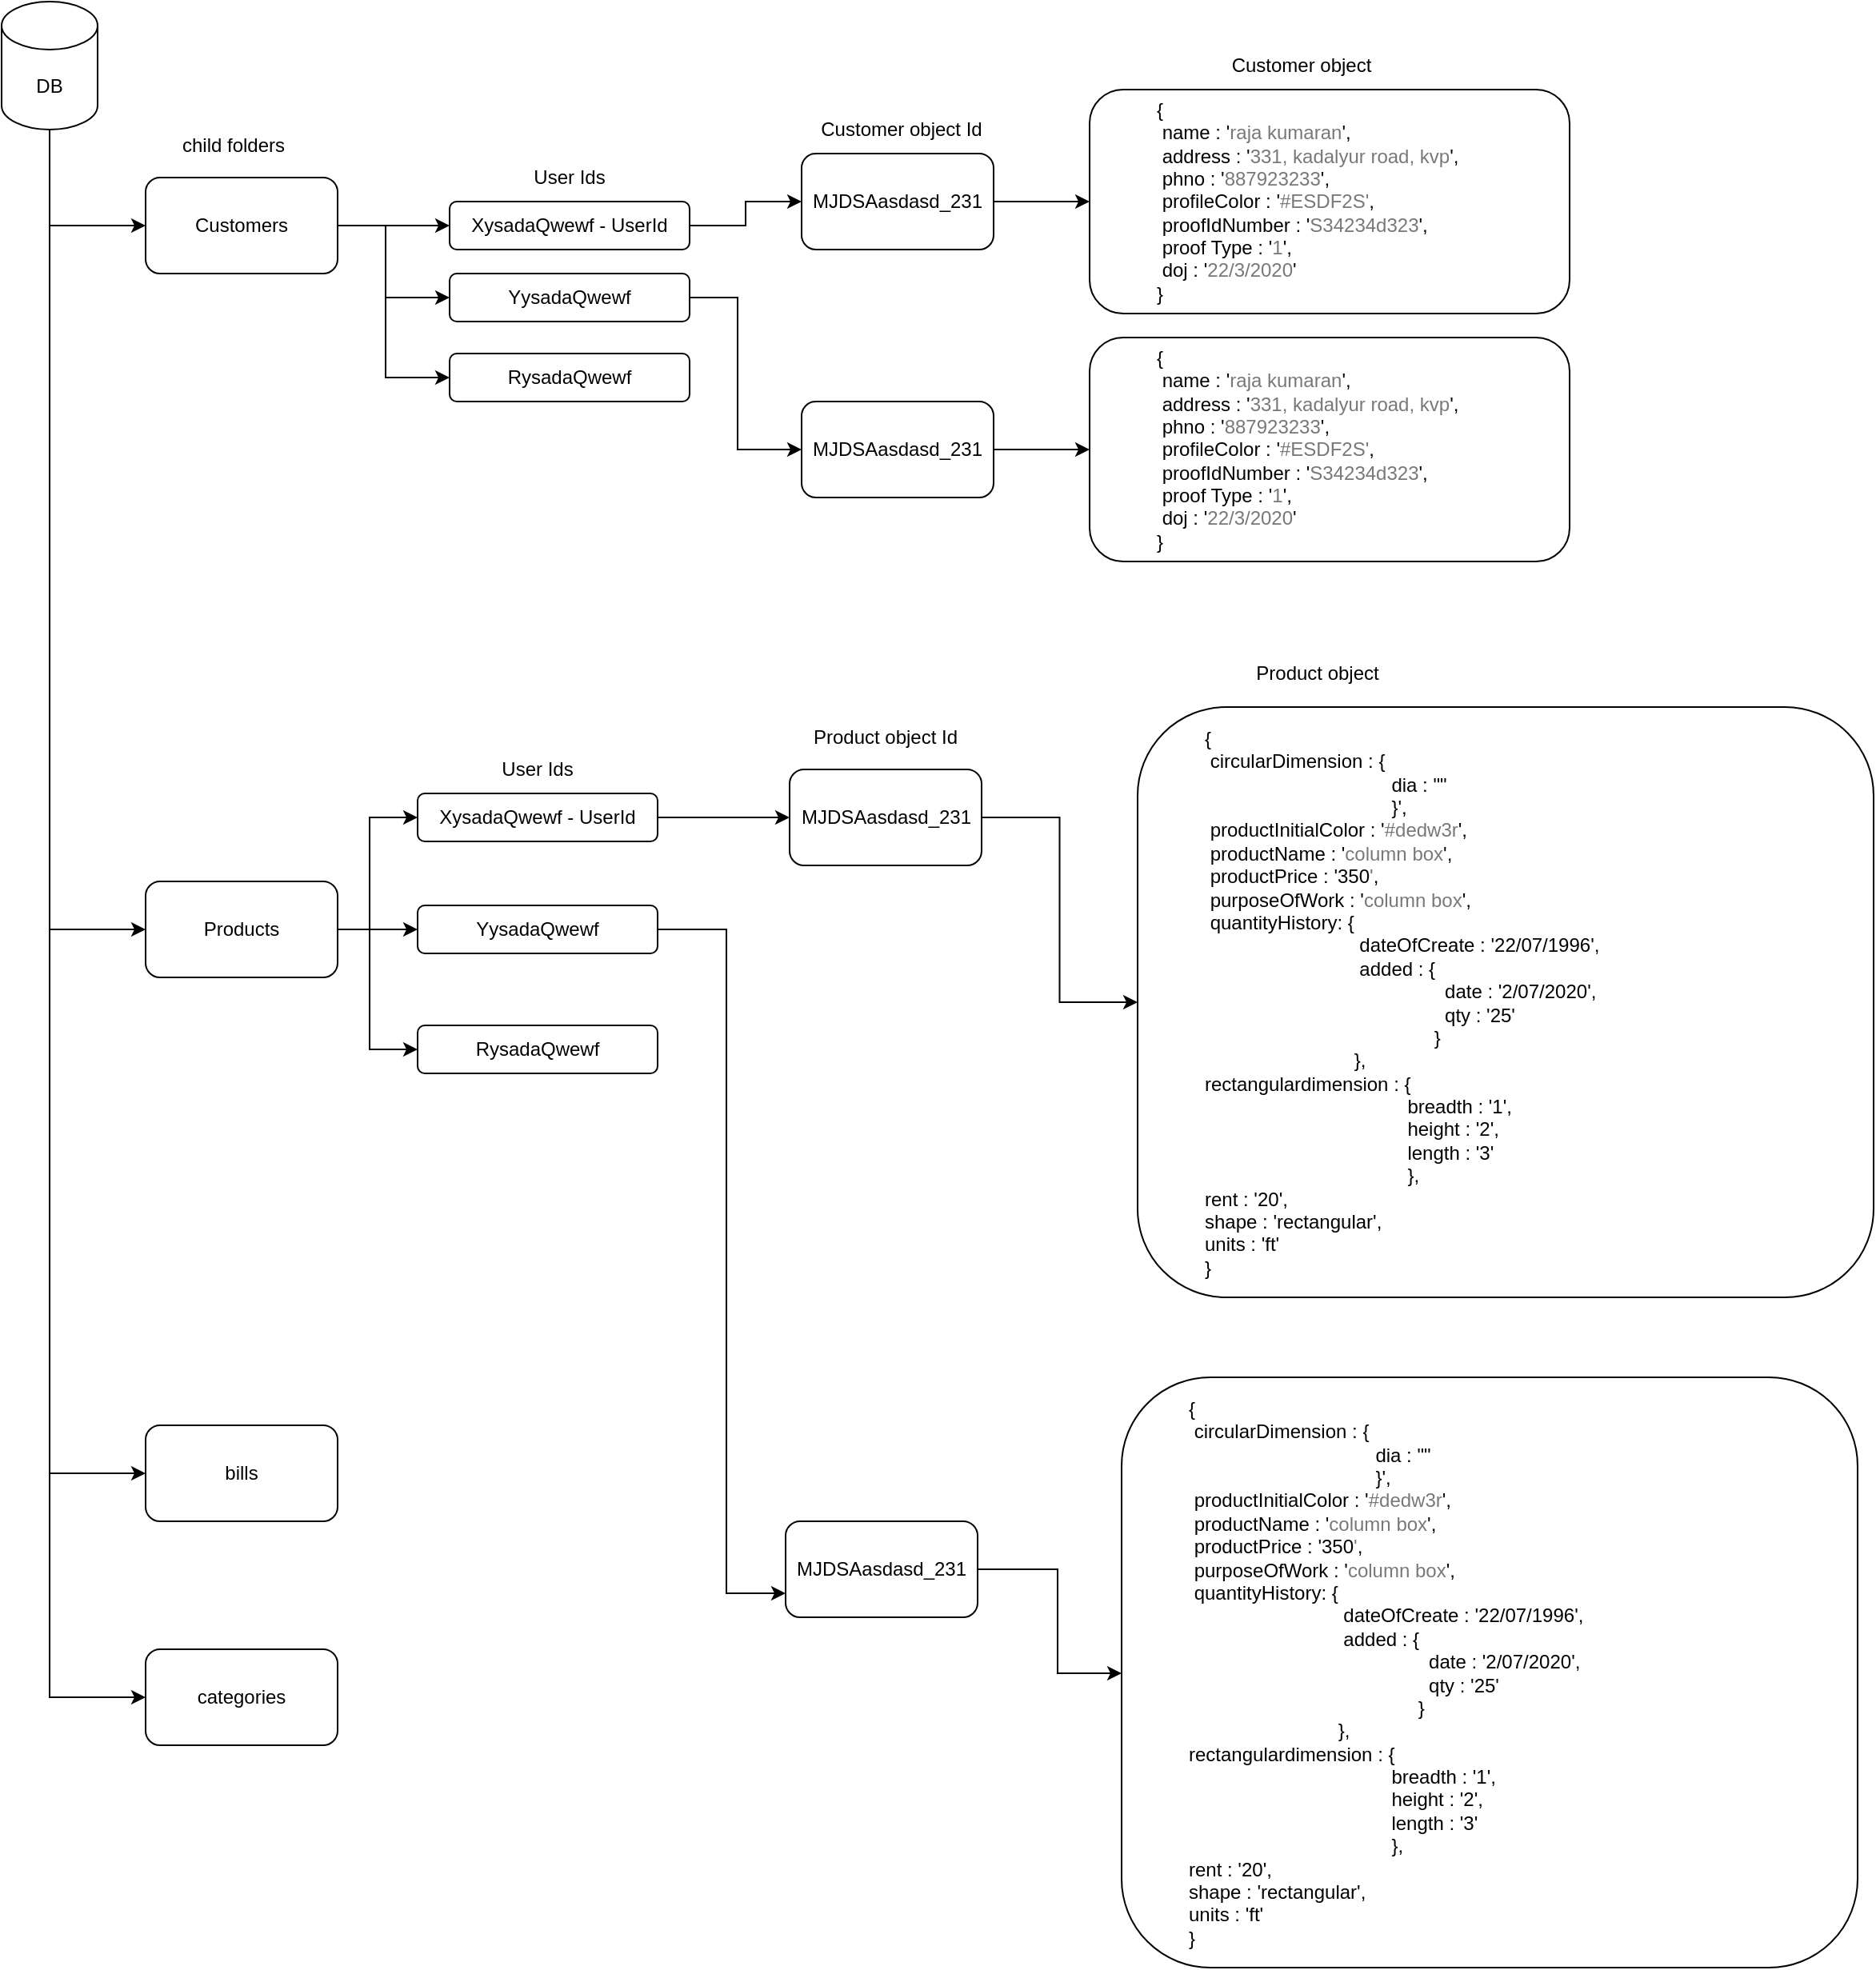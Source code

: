 <mxfile version="13.9.9" type="device"><diagram id="dSfEeVphUaD_iAKi5yl0" name="Page-1"><mxGraphModel dx="3153" dy="3206" grid="1" gridSize="10" guides="1" tooltips="1" connect="1" arrows="1" fold="1" page="1" pageScale="1" pageWidth="827" pageHeight="1169" math="0" shadow="0"><root><mxCell id="0"/><mxCell id="1" parent="0"/><mxCell id="OaT9bDaWTKu5Vjb501CE-1" style="edgeStyle=orthogonalEdgeStyle;rounded=0;orthogonalLoop=1;jettySize=auto;html=1;" edge="1" parent="1" target="OaT9bDaWTKu5Vjb501CE-14"><mxGeometry relative="1" as="geometry"><mxPoint x="100" y="70" as="sourcePoint"/><Array as="points"><mxPoint x="100" y="1050"/></Array></mxGeometry></mxCell><mxCell id="OaT9bDaWTKu5Vjb501CE-2" style="edgeStyle=orthogonalEdgeStyle;rounded=0;orthogonalLoop=1;jettySize=auto;html=1;" edge="1" parent="1" target="OaT9bDaWTKu5Vjb501CE-8"><mxGeometry relative="1" as="geometry"><mxPoint x="100" y="70" as="sourcePoint"/><Array as="points"><mxPoint x="100" y="130"/></Array></mxGeometry></mxCell><mxCell id="OaT9bDaWTKu5Vjb501CE-3" style="edgeStyle=orthogonalEdgeStyle;rounded=0;orthogonalLoop=1;jettySize=auto;html=1;" edge="1" parent="1" target="OaT9bDaWTKu5Vjb501CE-12"><mxGeometry relative="1" as="geometry"><mxPoint x="100" y="70" as="sourcePoint"/><Array as="points"><mxPoint x="100" y="570"/></Array></mxGeometry></mxCell><mxCell id="OaT9bDaWTKu5Vjb501CE-4" style="edgeStyle=orthogonalEdgeStyle;rounded=0;orthogonalLoop=1;jettySize=auto;html=1;" edge="1" parent="1" target="OaT9bDaWTKu5Vjb501CE-13"><mxGeometry relative="1" as="geometry"><mxPoint x="100" y="70" as="sourcePoint"/><Array as="points"><mxPoint x="100" y="910"/></Array></mxGeometry></mxCell><mxCell id="OaT9bDaWTKu5Vjb501CE-5" value="" style="edgeStyle=orthogonalEdgeStyle;rounded=0;orthogonalLoop=1;jettySize=auto;html=1;" edge="1" parent="1" source="OaT9bDaWTKu5Vjb501CE-8" target="OaT9bDaWTKu5Vjb501CE-17"><mxGeometry relative="1" as="geometry"/></mxCell><mxCell id="OaT9bDaWTKu5Vjb501CE-6" style="edgeStyle=orthogonalEdgeStyle;rounded=0;orthogonalLoop=1;jettySize=auto;html=1;" edge="1" parent="1" source="OaT9bDaWTKu5Vjb501CE-8" target="OaT9bDaWTKu5Vjb501CE-19"><mxGeometry relative="1" as="geometry"><Array as="points"><mxPoint x="310" y="130"/><mxPoint x="310" y="175"/></Array></mxGeometry></mxCell><mxCell id="OaT9bDaWTKu5Vjb501CE-7" style="edgeStyle=orthogonalEdgeStyle;rounded=0;orthogonalLoop=1;jettySize=auto;html=1;" edge="1" parent="1" source="OaT9bDaWTKu5Vjb501CE-8" target="OaT9bDaWTKu5Vjb501CE-20"><mxGeometry relative="1" as="geometry"><Array as="points"><mxPoint x="310" y="130"/><mxPoint x="310" y="225"/></Array></mxGeometry></mxCell><mxCell id="OaT9bDaWTKu5Vjb501CE-8" value="Customers" style="rounded=1;whiteSpace=wrap;html=1;" vertex="1" parent="1"><mxGeometry x="160" y="100" width="120" height="60" as="geometry"/></mxCell><mxCell id="OaT9bDaWTKu5Vjb501CE-9" style="edgeStyle=orthogonalEdgeStyle;rounded=0;orthogonalLoop=1;jettySize=auto;html=1;" edge="1" parent="1" source="OaT9bDaWTKu5Vjb501CE-12" target="OaT9bDaWTKu5Vjb501CE-32"><mxGeometry relative="1" as="geometry"><Array as="points"><mxPoint x="300" y="570"/><mxPoint x="300" y="500"/></Array></mxGeometry></mxCell><mxCell id="OaT9bDaWTKu5Vjb501CE-10" style="edgeStyle=orthogonalEdgeStyle;rounded=0;orthogonalLoop=1;jettySize=auto;html=1;" edge="1" parent="1" source="OaT9bDaWTKu5Vjb501CE-12" target="OaT9bDaWTKu5Vjb501CE-35"><mxGeometry relative="1" as="geometry"><Array as="points"><mxPoint x="300" y="570"/><mxPoint x="300" y="645"/></Array></mxGeometry></mxCell><mxCell id="OaT9bDaWTKu5Vjb501CE-11" style="edgeStyle=orthogonalEdgeStyle;rounded=0;orthogonalLoop=1;jettySize=auto;html=1;" edge="1" parent="1" source="OaT9bDaWTKu5Vjb501CE-12" target="OaT9bDaWTKu5Vjb501CE-34"><mxGeometry relative="1" as="geometry"/></mxCell><mxCell id="OaT9bDaWTKu5Vjb501CE-12" value="Products" style="rounded=1;whiteSpace=wrap;html=1;" vertex="1" parent="1"><mxGeometry x="160" y="540" width="120" height="60" as="geometry"/></mxCell><mxCell id="OaT9bDaWTKu5Vjb501CE-13" value="bills" style="rounded=1;whiteSpace=wrap;html=1;" vertex="1" parent="1"><mxGeometry x="160" y="880" width="120" height="60" as="geometry"/></mxCell><mxCell id="OaT9bDaWTKu5Vjb501CE-14" value="categories" style="rounded=1;whiteSpace=wrap;html=1;" vertex="1" parent="1"><mxGeometry x="160" y="1020" width="120" height="60" as="geometry"/></mxCell><mxCell id="OaT9bDaWTKu5Vjb501CE-15" value="DB" style="shape=cylinder3;whiteSpace=wrap;html=1;boundedLbl=1;backgroundOutline=1;size=15;" vertex="1" parent="1"><mxGeometry x="70" y="-10" width="60" height="80" as="geometry"/></mxCell><mxCell id="OaT9bDaWTKu5Vjb501CE-16" style="edgeStyle=orthogonalEdgeStyle;rounded=0;orthogonalLoop=1;jettySize=auto;html=1;" edge="1" parent="1" source="OaT9bDaWTKu5Vjb501CE-17" target="OaT9bDaWTKu5Vjb501CE-23"><mxGeometry relative="1" as="geometry"/></mxCell><mxCell id="OaT9bDaWTKu5Vjb501CE-17" value="XysadaQwewf - UserId" style="rounded=1;whiteSpace=wrap;html=1;" vertex="1" parent="1"><mxGeometry x="350" y="115" width="150" height="30" as="geometry"/></mxCell><mxCell id="OaT9bDaWTKu5Vjb501CE-18" style="edgeStyle=orthogonalEdgeStyle;rounded=0;orthogonalLoop=1;jettySize=auto;html=1;" edge="1" parent="1" source="OaT9bDaWTKu5Vjb501CE-19" target="OaT9bDaWTKu5Vjb501CE-27"><mxGeometry relative="1" as="geometry"><Array as="points"><mxPoint x="530" y="175"/><mxPoint x="530" y="270"/></Array></mxGeometry></mxCell><mxCell id="OaT9bDaWTKu5Vjb501CE-19" value="YysadaQwewf" style="rounded=1;whiteSpace=wrap;html=1;" vertex="1" parent="1"><mxGeometry x="350" y="160" width="150" height="30" as="geometry"/></mxCell><mxCell id="OaT9bDaWTKu5Vjb501CE-20" value="RysadaQwewf" style="rounded=1;whiteSpace=wrap;html=1;" vertex="1" parent="1"><mxGeometry x="350" y="210" width="150" height="30" as="geometry"/></mxCell><mxCell id="OaT9bDaWTKu5Vjb501CE-21" value="User Ids" style="text;html=1;strokeColor=none;fillColor=none;align=center;verticalAlign=middle;whiteSpace=wrap;rounded=0;" vertex="1" parent="1"><mxGeometry x="390" y="90" width="70" height="20" as="geometry"/></mxCell><mxCell id="OaT9bDaWTKu5Vjb501CE-22" style="edgeStyle=orthogonalEdgeStyle;rounded=0;orthogonalLoop=1;jettySize=auto;html=1;" edge="1" parent="1" source="OaT9bDaWTKu5Vjb501CE-23" target="OaT9bDaWTKu5Vjb501CE-30"><mxGeometry relative="1" as="geometry"/></mxCell><mxCell id="OaT9bDaWTKu5Vjb501CE-23" value="MJDSAasdasd_231" style="rounded=1;whiteSpace=wrap;html=1;" vertex="1" parent="1"><mxGeometry x="570" y="85" width="120" height="60" as="geometry"/></mxCell><mxCell id="OaT9bDaWTKu5Vjb501CE-24" value="Customer object Id" style="text;html=1;strokeColor=none;fillColor=none;align=center;verticalAlign=middle;whiteSpace=wrap;rounded=0;" vertex="1" parent="1"><mxGeometry x="570" y="60" width="125" height="20" as="geometry"/></mxCell><mxCell id="OaT9bDaWTKu5Vjb501CE-25" value="&lt;blockquote style=&quot;margin: 0 0 0 40px ; border: none ; padding: 0px&quot;&gt;&lt;div&gt;&lt;span&gt;{&lt;/span&gt;&lt;/div&gt;&lt;div&gt;&amp;nbsp;name : '&lt;font color=&quot;#787878&quot;&gt;raja kumaran&lt;/font&gt;',&lt;/div&gt;&lt;div&gt;&amp;nbsp;address : '&lt;font color=&quot;#787878&quot;&gt;331, kadalyur road, kvp&lt;/font&gt;',&lt;/div&gt;&lt;div&gt;&amp;nbsp;phno : '&lt;font color=&quot;#787878&quot;&gt;887923233&lt;/font&gt;',&lt;/div&gt;&lt;div&gt;&amp;nbsp;profileColor : '&lt;font color=&quot;#787878&quot;&gt;#ESDF2S'&lt;/font&gt;,&lt;/div&gt;&lt;div&gt;&amp;nbsp;proofIdNumber : '&lt;font color=&quot;#787878&quot;&gt;S34234d323&lt;/font&gt;',&lt;/div&gt;&lt;div&gt;&amp;nbsp;proof Type : '&lt;font color=&quot;#787878&quot;&gt;1&lt;/font&gt;',&lt;/div&gt;&lt;div&gt;&amp;nbsp;doj : '&lt;font color=&quot;#787878&quot;&gt;22/3/2020&lt;/font&gt;'&amp;nbsp;&lt;/div&gt;&lt;div&gt;&lt;span&gt;}&lt;/span&gt;&lt;/div&gt;&lt;/blockquote&gt;" style="rounded=1;whiteSpace=wrap;html=1;align=left;" vertex="1" parent="1"><mxGeometry x="750" y="200" width="300" height="140" as="geometry"/></mxCell><mxCell id="OaT9bDaWTKu5Vjb501CE-26" style="edgeStyle=orthogonalEdgeStyle;rounded=0;orthogonalLoop=1;jettySize=auto;html=1;" edge="1" parent="1" source="OaT9bDaWTKu5Vjb501CE-27" target="OaT9bDaWTKu5Vjb501CE-25"><mxGeometry relative="1" as="geometry"/></mxCell><mxCell id="OaT9bDaWTKu5Vjb501CE-27" value="MJDSAasdasd_231" style="rounded=1;whiteSpace=wrap;html=1;" vertex="1" parent="1"><mxGeometry x="570" y="240" width="120" height="60" as="geometry"/></mxCell><mxCell id="OaT9bDaWTKu5Vjb501CE-28" value="Customer object" style="text;html=1;strokeColor=none;fillColor=none;align=center;verticalAlign=middle;whiteSpace=wrap;rounded=0;" vertex="1" parent="1"><mxGeometry x="820" y="20" width="125" height="20" as="geometry"/></mxCell><mxCell id="OaT9bDaWTKu5Vjb501CE-29" value="child folders" style="text;html=1;strokeColor=none;fillColor=none;align=center;verticalAlign=middle;whiteSpace=wrap;rounded=0;" vertex="1" parent="1"><mxGeometry x="180" y="70" width="70" height="20" as="geometry"/></mxCell><mxCell id="OaT9bDaWTKu5Vjb501CE-30" value="&lt;blockquote style=&quot;margin: 0 0 0 40px ; border: none ; padding: 0px&quot;&gt;&lt;div&gt;&lt;span&gt;{&lt;/span&gt;&lt;/div&gt;&lt;div&gt;&amp;nbsp;name : '&lt;font color=&quot;#787878&quot;&gt;raja kumaran&lt;/font&gt;',&lt;/div&gt;&lt;div&gt;&amp;nbsp;address : '&lt;font color=&quot;#787878&quot;&gt;331, kadalyur road, kvp&lt;/font&gt;',&lt;/div&gt;&lt;div&gt;&amp;nbsp;phno : '&lt;font color=&quot;#787878&quot;&gt;887923233&lt;/font&gt;',&lt;/div&gt;&lt;div&gt;&amp;nbsp;profileColor : '&lt;font color=&quot;#787878&quot;&gt;#ESDF2S'&lt;/font&gt;,&lt;/div&gt;&lt;div&gt;&amp;nbsp;proofIdNumber : '&lt;font color=&quot;#787878&quot;&gt;S34234d323&lt;/font&gt;',&lt;/div&gt;&lt;div&gt;&amp;nbsp;proof Type : '&lt;font color=&quot;#787878&quot;&gt;1&lt;/font&gt;',&lt;/div&gt;&lt;div&gt;&amp;nbsp;doj : '&lt;font color=&quot;#787878&quot;&gt;22/3/2020&lt;/font&gt;'&amp;nbsp;&lt;/div&gt;&lt;div&gt;&lt;span&gt;}&lt;/span&gt;&lt;/div&gt;&lt;/blockquote&gt;" style="rounded=1;whiteSpace=wrap;html=1;align=left;" vertex="1" parent="1"><mxGeometry x="750" y="45" width="300" height="140" as="geometry"/></mxCell><mxCell id="OaT9bDaWTKu5Vjb501CE-31" style="edgeStyle=orthogonalEdgeStyle;rounded=0;orthogonalLoop=1;jettySize=auto;html=1;" edge="1" parent="1" source="OaT9bDaWTKu5Vjb501CE-32" target="OaT9bDaWTKu5Vjb501CE-38"><mxGeometry relative="1" as="geometry"/></mxCell><mxCell id="OaT9bDaWTKu5Vjb501CE-32" value="XysadaQwewf - UserId" style="rounded=1;whiteSpace=wrap;html=1;" vertex="1" parent="1"><mxGeometry x="330" y="485" width="150" height="30" as="geometry"/></mxCell><mxCell id="OaT9bDaWTKu5Vjb501CE-33" style="edgeStyle=orthogonalEdgeStyle;rounded=0;orthogonalLoop=1;jettySize=auto;html=1;entryX=0;entryY=0.75;entryDx=0;entryDy=0;" edge="1" parent="1" source="OaT9bDaWTKu5Vjb501CE-34" target="OaT9bDaWTKu5Vjb501CE-41"><mxGeometry relative="1" as="geometry"><Array as="points"><mxPoint x="523" y="570"/><mxPoint x="523" y="985"/></Array></mxGeometry></mxCell><mxCell id="OaT9bDaWTKu5Vjb501CE-34" value="YysadaQwewf" style="rounded=1;whiteSpace=wrap;html=1;" vertex="1" parent="1"><mxGeometry x="330" y="555" width="150" height="30" as="geometry"/></mxCell><mxCell id="OaT9bDaWTKu5Vjb501CE-35" value="RysadaQwewf" style="rounded=1;whiteSpace=wrap;html=1;" vertex="1" parent="1"><mxGeometry x="330" y="630" width="150" height="30" as="geometry"/></mxCell><mxCell id="OaT9bDaWTKu5Vjb501CE-36" value="User Ids" style="text;html=1;strokeColor=none;fillColor=none;align=center;verticalAlign=middle;whiteSpace=wrap;rounded=0;" vertex="1" parent="1"><mxGeometry x="370" y="460" width="70" height="20" as="geometry"/></mxCell><mxCell id="OaT9bDaWTKu5Vjb501CE-37" style="edgeStyle=orthogonalEdgeStyle;rounded=0;orthogonalLoop=1;jettySize=auto;html=1;" edge="1" parent="1" source="OaT9bDaWTKu5Vjb501CE-38" target="OaT9bDaWTKu5Vjb501CE-43"><mxGeometry relative="1" as="geometry"/></mxCell><mxCell id="OaT9bDaWTKu5Vjb501CE-38" value="MJDSAasdasd_231" style="rounded=1;whiteSpace=wrap;html=1;" vertex="1" parent="1"><mxGeometry x="562.5" y="470" width="120" height="60" as="geometry"/></mxCell><mxCell id="OaT9bDaWTKu5Vjb501CE-39" value="Product object Id" style="text;html=1;strokeColor=none;fillColor=none;align=center;verticalAlign=middle;whiteSpace=wrap;rounded=0;" vertex="1" parent="1"><mxGeometry x="560" y="440" width="125" height="20" as="geometry"/></mxCell><mxCell id="OaT9bDaWTKu5Vjb501CE-40" style="edgeStyle=orthogonalEdgeStyle;rounded=0;orthogonalLoop=1;jettySize=auto;html=1;" edge="1" parent="1" source="OaT9bDaWTKu5Vjb501CE-41" target="OaT9bDaWTKu5Vjb501CE-44"><mxGeometry relative="1" as="geometry"><Array as="points"><mxPoint x="730" y="970"/><mxPoint x="730" y="1035"/></Array></mxGeometry></mxCell><mxCell id="OaT9bDaWTKu5Vjb501CE-41" value="MJDSAasdasd_231" style="rounded=1;whiteSpace=wrap;html=1;" vertex="1" parent="1"><mxGeometry x="560" y="940" width="120" height="60" as="geometry"/></mxCell><mxCell id="OaT9bDaWTKu5Vjb501CE-42" value="Product object" style="text;html=1;strokeColor=none;fillColor=none;align=center;verticalAlign=middle;whiteSpace=wrap;rounded=0;" vertex="1" parent="1"><mxGeometry x="830" y="400" width="125" height="20" as="geometry"/></mxCell><mxCell id="OaT9bDaWTKu5Vjb501CE-43" value="&lt;blockquote style=&quot;margin: 0 0 0 40px ; border: none ; padding: 0px&quot;&gt;&lt;div&gt;&lt;span&gt;{&lt;/span&gt;&lt;/div&gt;&lt;div&gt;&amp;nbsp;circularDimension : {&lt;/div&gt;&lt;div&gt;&amp;nbsp; &amp;nbsp; &amp;nbsp; &amp;nbsp; &amp;nbsp; &amp;nbsp; &amp;nbsp; &amp;nbsp; &amp;nbsp; &amp;nbsp; &amp;nbsp; &amp;nbsp; &amp;nbsp; &amp;nbsp; &amp;nbsp; &amp;nbsp; &amp;nbsp; &amp;nbsp;dia : &quot;&quot;&amp;nbsp;&lt;/div&gt;&lt;div&gt;&amp;nbsp; &amp;nbsp; &amp;nbsp; &amp;nbsp; &amp;nbsp; &amp;nbsp; &amp;nbsp; &amp;nbsp; &amp;nbsp; &amp;nbsp; &amp;nbsp; &amp;nbsp; &amp;nbsp; &amp;nbsp; &amp;nbsp; &amp;nbsp; &amp;nbsp; &amp;nbsp;}',&lt;/div&gt;&lt;div&gt;&amp;nbsp;productInitialColor : '&lt;font color=&quot;#787878&quot;&gt;#dedw3r&lt;/font&gt;',&lt;/div&gt;&lt;div&gt;&amp;nbsp;productName : '&lt;font color=&quot;#787878&quot;&gt;column box&lt;/font&gt;',&lt;/div&gt;&lt;div&gt;&amp;nbsp;productPrice : '350&lt;font color=&quot;#787878&quot;&gt;'&lt;/font&gt;,&lt;/div&gt;&lt;div&gt;&amp;nbsp;purposeOfWork : '&lt;font color=&quot;#787878&quot;&gt;column box&lt;/font&gt;',&lt;/div&gt;&lt;div&gt;&amp;nbsp;quantityHistory: {&lt;/div&gt;&lt;div&gt;&amp;nbsp; &amp;nbsp; &amp;nbsp; &amp;nbsp; &amp;nbsp; &amp;nbsp; &amp;nbsp; &amp;nbsp; &amp;nbsp; &amp;nbsp; &amp;nbsp; &amp;nbsp; &amp;nbsp; &amp;nbsp; &amp;nbsp;dateOfCreate : '22/07/1996',&lt;/div&gt;&lt;div&gt;&amp;nbsp; &amp;nbsp; &amp;nbsp; &amp;nbsp; &amp;nbsp; &amp;nbsp; &amp;nbsp; &amp;nbsp; &amp;nbsp; &amp;nbsp; &amp;nbsp; &amp;nbsp; &amp;nbsp; &amp;nbsp; &amp;nbsp;added : {&lt;/div&gt;&lt;div&gt;&amp;nbsp; &amp;nbsp; &amp;nbsp; &amp;nbsp; &amp;nbsp; &amp;nbsp; &amp;nbsp; &amp;nbsp; &amp;nbsp; &amp;nbsp; &amp;nbsp; &amp;nbsp; &amp;nbsp; &amp;nbsp; &amp;nbsp; &amp;nbsp; &amp;nbsp; &amp;nbsp; &amp;nbsp; &amp;nbsp; &amp;nbsp; &amp;nbsp; &amp;nbsp;date : '2/07/2020',&lt;/div&gt;&lt;div&gt;&amp;nbsp; &amp;nbsp; &amp;nbsp; &amp;nbsp; &amp;nbsp; &amp;nbsp; &amp;nbsp; &amp;nbsp; &amp;nbsp; &amp;nbsp; &amp;nbsp; &amp;nbsp; &amp;nbsp; &amp;nbsp; &amp;nbsp; &amp;nbsp; &amp;nbsp; &amp;nbsp; &amp;nbsp; &amp;nbsp; &amp;nbsp; &amp;nbsp; &amp;nbsp;qty : '25'&lt;/div&gt;&lt;div&gt;&amp;nbsp; &amp;nbsp; &amp;nbsp; &amp;nbsp; &amp;nbsp; &amp;nbsp; &amp;nbsp; &amp;nbsp; &amp;nbsp; &amp;nbsp; &amp;nbsp; &amp;nbsp; &amp;nbsp; &amp;nbsp; &amp;nbsp; &amp;nbsp; &amp;nbsp; &amp;nbsp; &amp;nbsp; &amp;nbsp; &amp;nbsp; &amp;nbsp;}&lt;/div&gt;&lt;div&gt;&amp;nbsp; &amp;nbsp; &amp;nbsp; &amp;nbsp; &amp;nbsp; &amp;nbsp; &amp;nbsp; &amp;nbsp; &amp;nbsp; &amp;nbsp; &amp;nbsp; &amp;nbsp; &amp;nbsp; &amp;nbsp; },&lt;/div&gt;&lt;div&gt;rectangulardimension : {&lt;/div&gt;&lt;div&gt;&amp;nbsp; &amp;nbsp; &amp;nbsp; &amp;nbsp; &amp;nbsp; &amp;nbsp; &amp;nbsp; &amp;nbsp; &amp;nbsp; &amp;nbsp; &amp;nbsp; &amp;nbsp; &amp;nbsp; &amp;nbsp; &amp;nbsp; &amp;nbsp; &amp;nbsp; &amp;nbsp; &amp;nbsp; breadth : '1',&lt;/div&gt;&lt;div&gt;&amp;nbsp; &amp;nbsp; &amp;nbsp; &amp;nbsp; &amp;nbsp; &amp;nbsp; &amp;nbsp; &amp;nbsp; &amp;nbsp; &amp;nbsp; &amp;nbsp; &amp;nbsp; &amp;nbsp; &amp;nbsp; &amp;nbsp; &amp;nbsp; &amp;nbsp; &amp;nbsp; &amp;nbsp; height : '2',&lt;/div&gt;&lt;div&gt;&amp;nbsp; &amp;nbsp; &amp;nbsp; &amp;nbsp; &amp;nbsp; &amp;nbsp; &amp;nbsp; &amp;nbsp; &amp;nbsp; &amp;nbsp; &amp;nbsp; &amp;nbsp; &amp;nbsp; &amp;nbsp; &amp;nbsp; &amp;nbsp; &amp;nbsp; &amp;nbsp; &amp;nbsp; length : '3'&lt;/div&gt;&lt;div&gt;&amp;nbsp; &amp;nbsp; &amp;nbsp; &amp;nbsp; &amp;nbsp; &amp;nbsp; &amp;nbsp; &amp;nbsp; &amp;nbsp; &amp;nbsp; &amp;nbsp; &amp;nbsp; &amp;nbsp; &amp;nbsp; &amp;nbsp; &amp;nbsp; &amp;nbsp; &amp;nbsp; &amp;nbsp; },&lt;/div&gt;&lt;div&gt;rent : '20',&lt;/div&gt;&lt;div&gt;shape : 'rectangular',&lt;/div&gt;&lt;div&gt;units : 'ft'&lt;span&gt;&amp;nbsp;&lt;/span&gt;&lt;/div&gt;&lt;div&gt;&lt;span&gt;}&lt;/span&gt;&lt;/div&gt;&lt;/blockquote&gt;" style="rounded=1;whiteSpace=wrap;html=1;align=left;" vertex="1" parent="1"><mxGeometry x="780" y="431" width="460" height="369" as="geometry"/></mxCell><mxCell id="OaT9bDaWTKu5Vjb501CE-44" value="&lt;blockquote style=&quot;margin: 0 0 0 40px ; border: none ; padding: 0px&quot;&gt;&lt;div&gt;&lt;span&gt;{&lt;/span&gt;&lt;/div&gt;&lt;div&gt;&amp;nbsp;circularDimension : {&lt;/div&gt;&lt;div&gt;&amp;nbsp; &amp;nbsp; &amp;nbsp; &amp;nbsp; &amp;nbsp; &amp;nbsp; &amp;nbsp; &amp;nbsp; &amp;nbsp; &amp;nbsp; &amp;nbsp; &amp;nbsp; &amp;nbsp; &amp;nbsp; &amp;nbsp; &amp;nbsp; &amp;nbsp; &amp;nbsp;dia : &quot;&quot;&amp;nbsp;&lt;/div&gt;&lt;div&gt;&amp;nbsp; &amp;nbsp; &amp;nbsp; &amp;nbsp; &amp;nbsp; &amp;nbsp; &amp;nbsp; &amp;nbsp; &amp;nbsp; &amp;nbsp; &amp;nbsp; &amp;nbsp; &amp;nbsp; &amp;nbsp; &amp;nbsp; &amp;nbsp; &amp;nbsp; &amp;nbsp;}',&lt;/div&gt;&lt;div&gt;&amp;nbsp;productInitialColor : '&lt;font color=&quot;#787878&quot;&gt;#dedw3r&lt;/font&gt;',&lt;/div&gt;&lt;div&gt;&amp;nbsp;productName : '&lt;font color=&quot;#787878&quot;&gt;column box&lt;/font&gt;',&lt;/div&gt;&lt;div&gt;&amp;nbsp;productPrice : '350&lt;font color=&quot;#787878&quot;&gt;'&lt;/font&gt;,&lt;/div&gt;&lt;div&gt;&amp;nbsp;purposeOfWork : '&lt;font color=&quot;#787878&quot;&gt;column box&lt;/font&gt;',&lt;/div&gt;&lt;div&gt;&amp;nbsp;quantityHistory: {&lt;/div&gt;&lt;div&gt;&amp;nbsp; &amp;nbsp; &amp;nbsp; &amp;nbsp; &amp;nbsp; &amp;nbsp; &amp;nbsp; &amp;nbsp; &amp;nbsp; &amp;nbsp; &amp;nbsp; &amp;nbsp; &amp;nbsp; &amp;nbsp; &amp;nbsp;dateOfCreate : '22/07/1996',&lt;/div&gt;&lt;div&gt;&amp;nbsp; &amp;nbsp; &amp;nbsp; &amp;nbsp; &amp;nbsp; &amp;nbsp; &amp;nbsp; &amp;nbsp; &amp;nbsp; &amp;nbsp; &amp;nbsp; &amp;nbsp; &amp;nbsp; &amp;nbsp; &amp;nbsp;added : {&lt;/div&gt;&lt;div&gt;&amp;nbsp; &amp;nbsp; &amp;nbsp; &amp;nbsp; &amp;nbsp; &amp;nbsp; &amp;nbsp; &amp;nbsp; &amp;nbsp; &amp;nbsp; &amp;nbsp; &amp;nbsp; &amp;nbsp; &amp;nbsp; &amp;nbsp; &amp;nbsp; &amp;nbsp; &amp;nbsp; &amp;nbsp; &amp;nbsp; &amp;nbsp; &amp;nbsp; &amp;nbsp;date : '2/07/2020',&lt;/div&gt;&lt;div&gt;&amp;nbsp; &amp;nbsp; &amp;nbsp; &amp;nbsp; &amp;nbsp; &amp;nbsp; &amp;nbsp; &amp;nbsp; &amp;nbsp; &amp;nbsp; &amp;nbsp; &amp;nbsp; &amp;nbsp; &amp;nbsp; &amp;nbsp; &amp;nbsp; &amp;nbsp; &amp;nbsp; &amp;nbsp; &amp;nbsp; &amp;nbsp; &amp;nbsp; &amp;nbsp;qty : '25'&lt;/div&gt;&lt;div&gt;&amp;nbsp; &amp;nbsp; &amp;nbsp; &amp;nbsp; &amp;nbsp; &amp;nbsp; &amp;nbsp; &amp;nbsp; &amp;nbsp; &amp;nbsp; &amp;nbsp; &amp;nbsp; &amp;nbsp; &amp;nbsp; &amp;nbsp; &amp;nbsp; &amp;nbsp; &amp;nbsp; &amp;nbsp; &amp;nbsp; &amp;nbsp; &amp;nbsp;}&lt;/div&gt;&lt;div&gt;&amp;nbsp; &amp;nbsp; &amp;nbsp; &amp;nbsp; &amp;nbsp; &amp;nbsp; &amp;nbsp; &amp;nbsp; &amp;nbsp; &amp;nbsp; &amp;nbsp; &amp;nbsp; &amp;nbsp; &amp;nbsp; },&lt;/div&gt;&lt;div&gt;rectangulardimension : {&lt;/div&gt;&lt;div&gt;&amp;nbsp; &amp;nbsp; &amp;nbsp; &amp;nbsp; &amp;nbsp; &amp;nbsp; &amp;nbsp; &amp;nbsp; &amp;nbsp; &amp;nbsp; &amp;nbsp; &amp;nbsp; &amp;nbsp; &amp;nbsp; &amp;nbsp; &amp;nbsp; &amp;nbsp; &amp;nbsp; &amp;nbsp; breadth : '1',&lt;/div&gt;&lt;div&gt;&amp;nbsp; &amp;nbsp; &amp;nbsp; &amp;nbsp; &amp;nbsp; &amp;nbsp; &amp;nbsp; &amp;nbsp; &amp;nbsp; &amp;nbsp; &amp;nbsp; &amp;nbsp; &amp;nbsp; &amp;nbsp; &amp;nbsp; &amp;nbsp; &amp;nbsp; &amp;nbsp; &amp;nbsp; height : '2',&lt;/div&gt;&lt;div&gt;&amp;nbsp; &amp;nbsp; &amp;nbsp; &amp;nbsp; &amp;nbsp; &amp;nbsp; &amp;nbsp; &amp;nbsp; &amp;nbsp; &amp;nbsp; &amp;nbsp; &amp;nbsp; &amp;nbsp; &amp;nbsp; &amp;nbsp; &amp;nbsp; &amp;nbsp; &amp;nbsp; &amp;nbsp; length : '3'&lt;/div&gt;&lt;div&gt;&amp;nbsp; &amp;nbsp; &amp;nbsp; &amp;nbsp; &amp;nbsp; &amp;nbsp; &amp;nbsp; &amp;nbsp; &amp;nbsp; &amp;nbsp; &amp;nbsp; &amp;nbsp; &amp;nbsp; &amp;nbsp; &amp;nbsp; &amp;nbsp; &amp;nbsp; &amp;nbsp; &amp;nbsp; },&lt;/div&gt;&lt;div&gt;rent : '20',&lt;/div&gt;&lt;div&gt;shape : 'rectangular',&lt;/div&gt;&lt;div&gt;units : 'ft'&lt;span&gt;&amp;nbsp;&lt;/span&gt;&lt;/div&gt;&lt;div&gt;&lt;span&gt;}&lt;/span&gt;&lt;/div&gt;&lt;/blockquote&gt;" style="rounded=1;whiteSpace=wrap;html=1;align=left;" vertex="1" parent="1"><mxGeometry x="770" y="850" width="460" height="369" as="geometry"/></mxCell></root></mxGraphModel></diagram></mxfile>